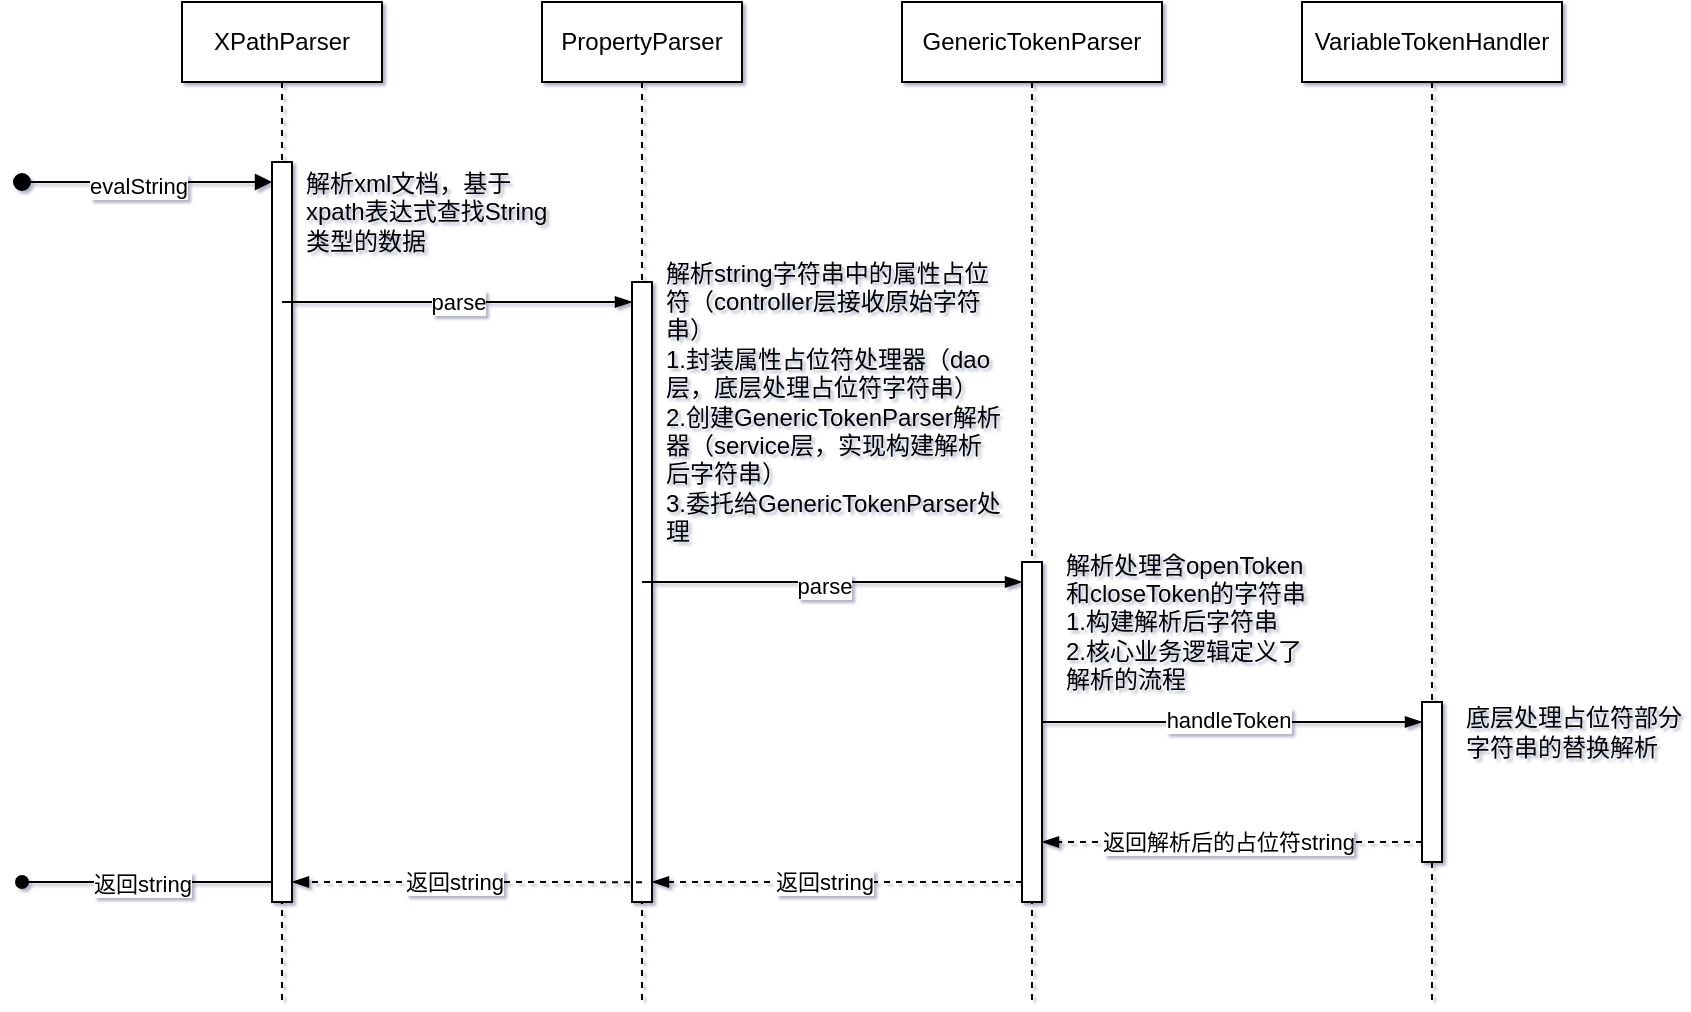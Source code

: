 <mxfile version="21.6.5" type="github">
  <diagram name="第 1 页" id="ynztJgXTPEqv3-wshJ-R">
    <mxGraphModel dx="1050" dy="542" grid="0" gridSize="10" guides="1" tooltips="1" connect="1" arrows="1" fold="1" page="0" pageScale="1" pageWidth="1169" pageHeight="827" background="#FFFFFF" math="0" shadow="1">
      <root>
        <mxCell id="0" />
        <mxCell id="1" parent="0" />
        <mxCell id="Gu3ie2W1TwAabJY_aTHf-1" value="PropertyParser" style="shape=umlLifeline;perimeter=lifelinePerimeter;whiteSpace=wrap;html=1;container=1;dropTarget=0;collapsible=0;recursiveResize=0;outlineConnect=0;portConstraint=eastwest;newEdgeStyle={&quot;edgeStyle&quot;:&quot;elbowEdgeStyle&quot;,&quot;elbow&quot;:&quot;vertical&quot;,&quot;curved&quot;:0,&quot;rounded&quot;:0};" vertex="1" parent="1">
          <mxGeometry x="300" y="80" width="100" height="500" as="geometry" />
        </mxCell>
        <mxCell id="Gu3ie2W1TwAabJY_aTHf-11" value="" style="html=1;points=[];perimeter=orthogonalPerimeter;outlineConnect=0;targetShapes=umlLifeline;portConstraint=eastwest;newEdgeStyle={&quot;edgeStyle&quot;:&quot;elbowEdgeStyle&quot;,&quot;elbow&quot;:&quot;vertical&quot;,&quot;curved&quot;:0,&quot;rounded&quot;:0};" vertex="1" parent="Gu3ie2W1TwAabJY_aTHf-1">
          <mxGeometry x="45" y="140" width="10" height="310" as="geometry" />
        </mxCell>
        <mxCell id="Gu3ie2W1TwAabJY_aTHf-2" value="GenericTokenParser" style="shape=umlLifeline;perimeter=lifelinePerimeter;whiteSpace=wrap;html=1;container=1;dropTarget=0;collapsible=0;recursiveResize=0;outlineConnect=0;portConstraint=eastwest;newEdgeStyle={&quot;edgeStyle&quot;:&quot;elbowEdgeStyle&quot;,&quot;elbow&quot;:&quot;vertical&quot;,&quot;curved&quot;:0,&quot;rounded&quot;:0};" vertex="1" parent="1">
          <mxGeometry x="480" y="80" width="130" height="500" as="geometry" />
        </mxCell>
        <mxCell id="Gu3ie2W1TwAabJY_aTHf-16" value="" style="html=1;points=[];perimeter=orthogonalPerimeter;outlineConnect=0;targetShapes=umlLifeline;portConstraint=eastwest;newEdgeStyle={&quot;edgeStyle&quot;:&quot;elbowEdgeStyle&quot;,&quot;elbow&quot;:&quot;vertical&quot;,&quot;curved&quot;:0,&quot;rounded&quot;:0};" vertex="1" parent="Gu3ie2W1TwAabJY_aTHf-2">
          <mxGeometry x="60" y="280" width="10" height="170" as="geometry" />
        </mxCell>
        <mxCell id="Gu3ie2W1TwAabJY_aTHf-3" value="VariableTokenHandler" style="shape=umlLifeline;perimeter=lifelinePerimeter;whiteSpace=wrap;html=1;container=1;dropTarget=0;collapsible=0;recursiveResize=0;outlineConnect=0;portConstraint=eastwest;newEdgeStyle={&quot;edgeStyle&quot;:&quot;elbowEdgeStyle&quot;,&quot;elbow&quot;:&quot;vertical&quot;,&quot;curved&quot;:0,&quot;rounded&quot;:0};" vertex="1" parent="1">
          <mxGeometry x="680" y="80" width="130" height="500" as="geometry" />
        </mxCell>
        <mxCell id="Gu3ie2W1TwAabJY_aTHf-20" value="" style="html=1;points=[];perimeter=orthogonalPerimeter;outlineConnect=0;targetShapes=umlLifeline;portConstraint=eastwest;newEdgeStyle={&quot;edgeStyle&quot;:&quot;elbowEdgeStyle&quot;,&quot;elbow&quot;:&quot;vertical&quot;,&quot;curved&quot;:0,&quot;rounded&quot;:0};" vertex="1" parent="Gu3ie2W1TwAabJY_aTHf-3">
          <mxGeometry x="60" y="350" width="10" height="80" as="geometry" />
        </mxCell>
        <mxCell id="Gu3ie2W1TwAabJY_aTHf-4" value="XPathParser" style="shape=umlLifeline;perimeter=lifelinePerimeter;whiteSpace=wrap;html=1;container=1;dropTarget=0;collapsible=0;recursiveResize=0;outlineConnect=0;portConstraint=eastwest;newEdgeStyle={&quot;edgeStyle&quot;:&quot;elbowEdgeStyle&quot;,&quot;elbow&quot;:&quot;vertical&quot;,&quot;curved&quot;:0,&quot;rounded&quot;:0};" vertex="1" parent="1">
          <mxGeometry x="120" y="80" width="100" height="500" as="geometry" />
        </mxCell>
        <mxCell id="Gu3ie2W1TwAabJY_aTHf-5" value="" style="html=1;points=[];perimeter=orthogonalPerimeter;outlineConnect=0;targetShapes=umlLifeline;portConstraint=eastwest;newEdgeStyle={&quot;edgeStyle&quot;:&quot;elbowEdgeStyle&quot;,&quot;elbow&quot;:&quot;vertical&quot;,&quot;curved&quot;:0,&quot;rounded&quot;:0};" vertex="1" parent="Gu3ie2W1TwAabJY_aTHf-4">
          <mxGeometry x="45" y="80" width="10" height="370" as="geometry" />
        </mxCell>
        <mxCell id="Gu3ie2W1TwAabJY_aTHf-6" value="" style="html=1;verticalAlign=bottom;startArrow=oval;endArrow=block;startSize=8;edgeStyle=elbowEdgeStyle;elbow=vertical;curved=0;rounded=0;" edge="1" target="Gu3ie2W1TwAabJY_aTHf-5" parent="1">
          <mxGeometry relative="1" as="geometry">
            <mxPoint x="40" y="170" as="sourcePoint" />
          </mxGeometry>
        </mxCell>
        <mxCell id="Gu3ie2W1TwAabJY_aTHf-14" value="evalString" style="edgeLabel;html=1;align=center;verticalAlign=middle;resizable=0;points=[];" vertex="1" connectable="0" parent="Gu3ie2W1TwAabJY_aTHf-6">
          <mxGeometry x="-0.083" y="-2" relative="1" as="geometry">
            <mxPoint as="offset" />
          </mxGeometry>
        </mxCell>
        <mxCell id="Gu3ie2W1TwAabJY_aTHf-7" value="解析xml文档，基于xpath表达式查找String类型的数据" style="text;html=1;strokeColor=none;fillColor=none;align=left;verticalAlign=middle;whiteSpace=wrap;rounded=0;" vertex="1" parent="1">
          <mxGeometry x="180" y="160" width="130" height="50" as="geometry" />
        </mxCell>
        <mxCell id="Gu3ie2W1TwAabJY_aTHf-12" value="" style="endArrow=blockThin;endFill=1;endSize=6;html=1;rounded=0;exitX=0.5;exitY=0.875;exitDx=0;exitDy=0;exitPerimeter=0;" edge="1" parent="1">
          <mxGeometry width="160" relative="1" as="geometry">
            <mxPoint x="170" y="230" as="sourcePoint" />
            <mxPoint x="345" y="230" as="targetPoint" />
          </mxGeometry>
        </mxCell>
        <mxCell id="Gu3ie2W1TwAabJY_aTHf-13" value="parse" style="edgeLabel;html=1;align=center;verticalAlign=middle;resizable=0;points=[];" vertex="1" connectable="0" parent="Gu3ie2W1TwAabJY_aTHf-12">
          <mxGeometry relative="1" as="geometry">
            <mxPoint as="offset" />
          </mxGeometry>
        </mxCell>
        <mxCell id="Gu3ie2W1TwAabJY_aTHf-15" value="解析string字符串中的属性占位符（controller层接收原始字符串）&lt;br&gt;1.封装属性占位符处理器（dao层，底层处理占位符字符串）&lt;br&gt;2.创建GenericTokenParser解析器（service层，实现构建解析后字符串）&lt;br&gt;3.委托给GenericTokenParser处理" style="text;html=1;strokeColor=none;fillColor=none;align=left;verticalAlign=middle;whiteSpace=wrap;rounded=0;" vertex="1" parent="1">
          <mxGeometry x="360" y="220" width="170" height="120" as="geometry" />
        </mxCell>
        <mxCell id="Gu3ie2W1TwAabJY_aTHf-17" value="" style="endArrow=blockThin;endFill=1;endSize=6;html=1;rounded=0;" edge="1" parent="1" target="Gu3ie2W1TwAabJY_aTHf-16">
          <mxGeometry width="160" relative="1" as="geometry">
            <mxPoint x="350" y="370" as="sourcePoint" />
            <mxPoint x="510" y="370" as="targetPoint" />
          </mxGeometry>
        </mxCell>
        <mxCell id="Gu3ie2W1TwAabJY_aTHf-18" value="parse" style="edgeLabel;html=1;align=center;verticalAlign=middle;resizable=0;points=[];" vertex="1" connectable="0" parent="Gu3ie2W1TwAabJY_aTHf-17">
          <mxGeometry x="-0.044" y="-2" relative="1" as="geometry">
            <mxPoint as="offset" />
          </mxGeometry>
        </mxCell>
        <mxCell id="Gu3ie2W1TwAabJY_aTHf-19" value="解析处理含openToken和closeToken的字符串&lt;br&gt;1.构建解析后字符串&lt;br&gt;2.核心业务逻辑定义了解析的流程" style="text;html=1;strokeColor=none;fillColor=none;align=left;verticalAlign=middle;whiteSpace=wrap;rounded=0;" vertex="1" parent="1">
          <mxGeometry x="560" y="360" width="130" height="60" as="geometry" />
        </mxCell>
        <mxCell id="Gu3ie2W1TwAabJY_aTHf-21" value="" style="endArrow=blockThin;endFill=1;endSize=6;html=1;rounded=0;" edge="1" parent="1" target="Gu3ie2W1TwAabJY_aTHf-20">
          <mxGeometry width="160" relative="1" as="geometry">
            <mxPoint x="550" y="440" as="sourcePoint" />
            <mxPoint x="710" y="440" as="targetPoint" />
          </mxGeometry>
        </mxCell>
        <mxCell id="Gu3ie2W1TwAabJY_aTHf-22" value="handleToken" style="edgeLabel;html=1;align=center;verticalAlign=middle;resizable=0;points=[];" vertex="1" connectable="0" parent="Gu3ie2W1TwAabJY_aTHf-21">
          <mxGeometry x="-0.023" y="1" relative="1" as="geometry">
            <mxPoint as="offset" />
          </mxGeometry>
        </mxCell>
        <mxCell id="Gu3ie2W1TwAabJY_aTHf-23" value="底层处理占位符部分字符串的替换解析" style="text;html=1;strokeColor=none;fillColor=none;align=left;verticalAlign=middle;whiteSpace=wrap;rounded=0;" vertex="1" parent="1">
          <mxGeometry x="760" y="430" width="110" height="30" as="geometry" />
        </mxCell>
        <mxCell id="Gu3ie2W1TwAabJY_aTHf-24" value="" style="endArrow=blockThin;endFill=1;endSize=6;html=1;rounded=0;dashed=1;" edge="1" parent="1" source="Gu3ie2W1TwAabJY_aTHf-20" target="Gu3ie2W1TwAabJY_aTHf-16">
          <mxGeometry width="160" relative="1" as="geometry">
            <mxPoint x="699" y="500" as="sourcePoint" />
            <mxPoint x="584.5" y="500" as="targetPoint" />
            <Array as="points">
              <mxPoint x="604.5" y="500" />
            </Array>
          </mxGeometry>
        </mxCell>
        <mxCell id="Gu3ie2W1TwAabJY_aTHf-25" value="返回解析后的占位符string" style="edgeLabel;html=1;align=center;verticalAlign=middle;resizable=0;points=[];" vertex="1" connectable="0" parent="Gu3ie2W1TwAabJY_aTHf-24">
          <mxGeometry x="0.023" relative="1" as="geometry">
            <mxPoint as="offset" />
          </mxGeometry>
        </mxCell>
        <mxCell id="Gu3ie2W1TwAabJY_aTHf-26" value="" style="endArrow=blockThin;endFill=1;endSize=6;html=1;rounded=0;dashed=1;" edge="1" parent="1">
          <mxGeometry width="160" relative="1" as="geometry">
            <mxPoint x="540" y="520" as="sourcePoint" />
            <mxPoint x="355" y="520" as="targetPoint" />
            <Array as="points">
              <mxPoint x="409.5" y="520" />
            </Array>
          </mxGeometry>
        </mxCell>
        <mxCell id="Gu3ie2W1TwAabJY_aTHf-28" value="返回string" style="edgeLabel;html=1;align=center;verticalAlign=middle;resizable=0;points=[];" vertex="1" connectable="0" parent="Gu3ie2W1TwAabJY_aTHf-26">
          <mxGeometry x="0.076" relative="1" as="geometry">
            <mxPoint as="offset" />
          </mxGeometry>
        </mxCell>
        <mxCell id="Gu3ie2W1TwAabJY_aTHf-29" value="" style="endArrow=blockThin;endFill=1;endSize=6;html=1;rounded=0;dashed=1;exitX=0.5;exitY=0.968;exitDx=0;exitDy=0;exitPerimeter=0;" edge="1" parent="1" source="Gu3ie2W1TwAabJY_aTHf-11">
          <mxGeometry width="160" relative="1" as="geometry">
            <mxPoint x="340" y="520" as="sourcePoint" />
            <mxPoint x="175" y="520" as="targetPoint" />
            <Array as="points">
              <mxPoint x="229.5" y="520" />
            </Array>
          </mxGeometry>
        </mxCell>
        <mxCell id="Gu3ie2W1TwAabJY_aTHf-30" value="返回string" style="edgeLabel;html=1;align=center;verticalAlign=middle;resizable=0;points=[];" vertex="1" connectable="0" parent="Gu3ie2W1TwAabJY_aTHf-29">
          <mxGeometry x="0.076" relative="1" as="geometry">
            <mxPoint as="offset" />
          </mxGeometry>
        </mxCell>
        <mxCell id="Gu3ie2W1TwAabJY_aTHf-31" value="" style="endArrow=oval;endFill=1;endSize=6;html=1;rounded=0;" edge="1" parent="1" source="Gu3ie2W1TwAabJY_aTHf-5">
          <mxGeometry width="160" relative="1" as="geometry">
            <mxPoint x="160" y="520" as="sourcePoint" />
            <mxPoint x="40" y="520" as="targetPoint" />
          </mxGeometry>
        </mxCell>
        <mxCell id="Gu3ie2W1TwAabJY_aTHf-32" value="返回string" style="edgeLabel;html=1;align=center;verticalAlign=middle;resizable=0;points=[];" vertex="1" connectable="0" parent="Gu3ie2W1TwAabJY_aTHf-31">
          <mxGeometry x="0.046" y="1" relative="1" as="geometry">
            <mxPoint as="offset" />
          </mxGeometry>
        </mxCell>
      </root>
    </mxGraphModel>
  </diagram>
</mxfile>
